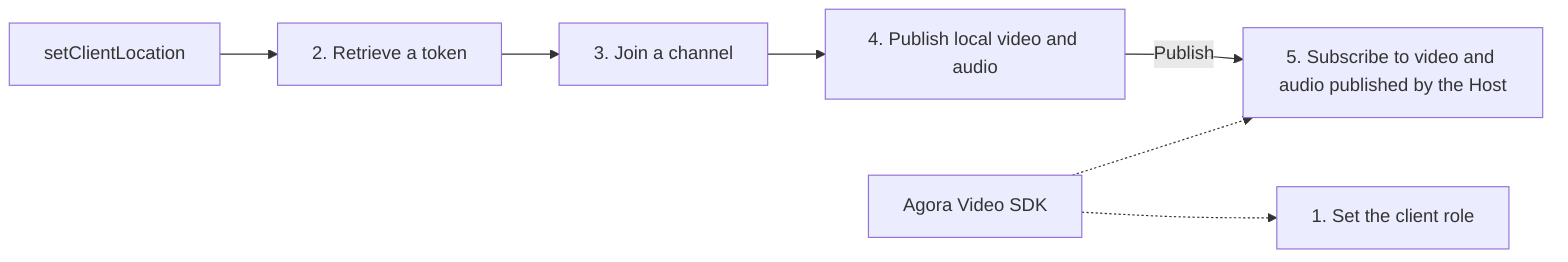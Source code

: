 flowchart LR
    setClientRole[1. Set the client role]
    retrieveToken[2. Retrieve a token]
    joinChannel[3. Join a channel]
    publishVideoAudio[4. Publish local video and audio]
    
    subscribeVideoAudio[5. Subscribe to video and audio published by the Host]
    
    sdk[Agora Video SDK] -.-> setClientRole
    sdk -.-> subscribeVideoAudio
    setClientLocation --> retrieveToken --> joinChannel --> publishVideoAudio
    publishVideoAudio -->|Publish| subscribeVideoAudio